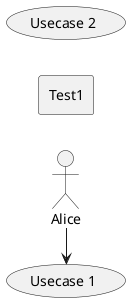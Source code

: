 {
  "sha1": "6479a0o2qwoll2hxayvbb1cnzma3qcp",
  "insertion": {
    "when": "2024-05-30T20:48:20.874Z",
    "user": "plantuml@gmail.com"
  }
}
@startuml
left to right direction
skinparam packageStyle rect
usecase (Usecase 1) as usecase1
usecase (Usecase 2) as usecase2
actor :Alice: as user
rectangle Test1 {
 user -> usecase1
}

newpage

left to right direction
skinparam packageStyle rect
rectangle Test2 {
 user -> usecase2
}

@enduml 
